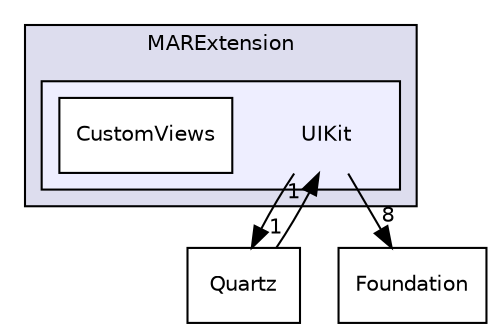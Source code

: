 digraph "/Users/Martin/Dev/SourceTree/MAREXT/MAREX/MARExtension/UIKit" {
  compound=true
  node [ fontsize="10", fontname="Helvetica"];
  edge [ labelfontsize="10", labelfontname="Helvetica"];
  subgraph clusterdir_b932bfee56a058adac3470b82c4da045 {
    graph [ bgcolor="#ddddee", pencolor="black", label="MARExtension" fontname="Helvetica", fontsize="10", URL="dir_b932bfee56a058adac3470b82c4da045.html"]
  subgraph clusterdir_892605f1bb60009771f4c5b8766992c2 {
    graph [ bgcolor="#eeeeff", pencolor="black", label="" URL="dir_892605f1bb60009771f4c5b8766992c2.html"];
    dir_892605f1bb60009771f4c5b8766992c2 [shape=plaintext label="UIKit"];
    dir_e54230f966dfddc8775c66821e89c8a7 [shape=box label="CustomViews" color="black" fillcolor="white" style="filled" URL="dir_e54230f966dfddc8775c66821e89c8a7.html"];
  }
  }
  dir_5334ba46254d22fa17ed27eba4f68975 [shape=box label="Quartz" URL="dir_5334ba46254d22fa17ed27eba4f68975.html"];
  dir_c7aef915b0a76b80644226ca22628ed4 [shape=box label="Foundation" URL="dir_c7aef915b0a76b80644226ca22628ed4.html"];
  dir_892605f1bb60009771f4c5b8766992c2->dir_5334ba46254d22fa17ed27eba4f68975 [headlabel="1", labeldistance=1.5 headhref="dir_000008_000006.html"];
  dir_892605f1bb60009771f4c5b8766992c2->dir_c7aef915b0a76b80644226ca22628ed4 [headlabel="8", labeldistance=1.5 headhref="dir_000008_000005.html"];
  dir_5334ba46254d22fa17ed27eba4f68975->dir_892605f1bb60009771f4c5b8766992c2 [headlabel="1", labeldistance=1.5 headhref="dir_000006_000008.html"];
}
